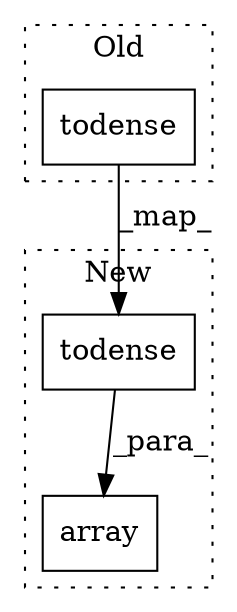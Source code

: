 digraph G {
subgraph cluster0 {
1 [label="todense" a="32" s="612" l="9" shape="box"];
label = "Old";
style="dotted";
}
subgraph cluster1 {
2 [label="todense" a="32" s="632" l="9" shape="box"];
3 [label="array" a="32" s="624,655" l="6,1" shape="box"];
label = "New";
style="dotted";
}
1 -> 2 [label="_map_"];
2 -> 3 [label="_para_"];
}